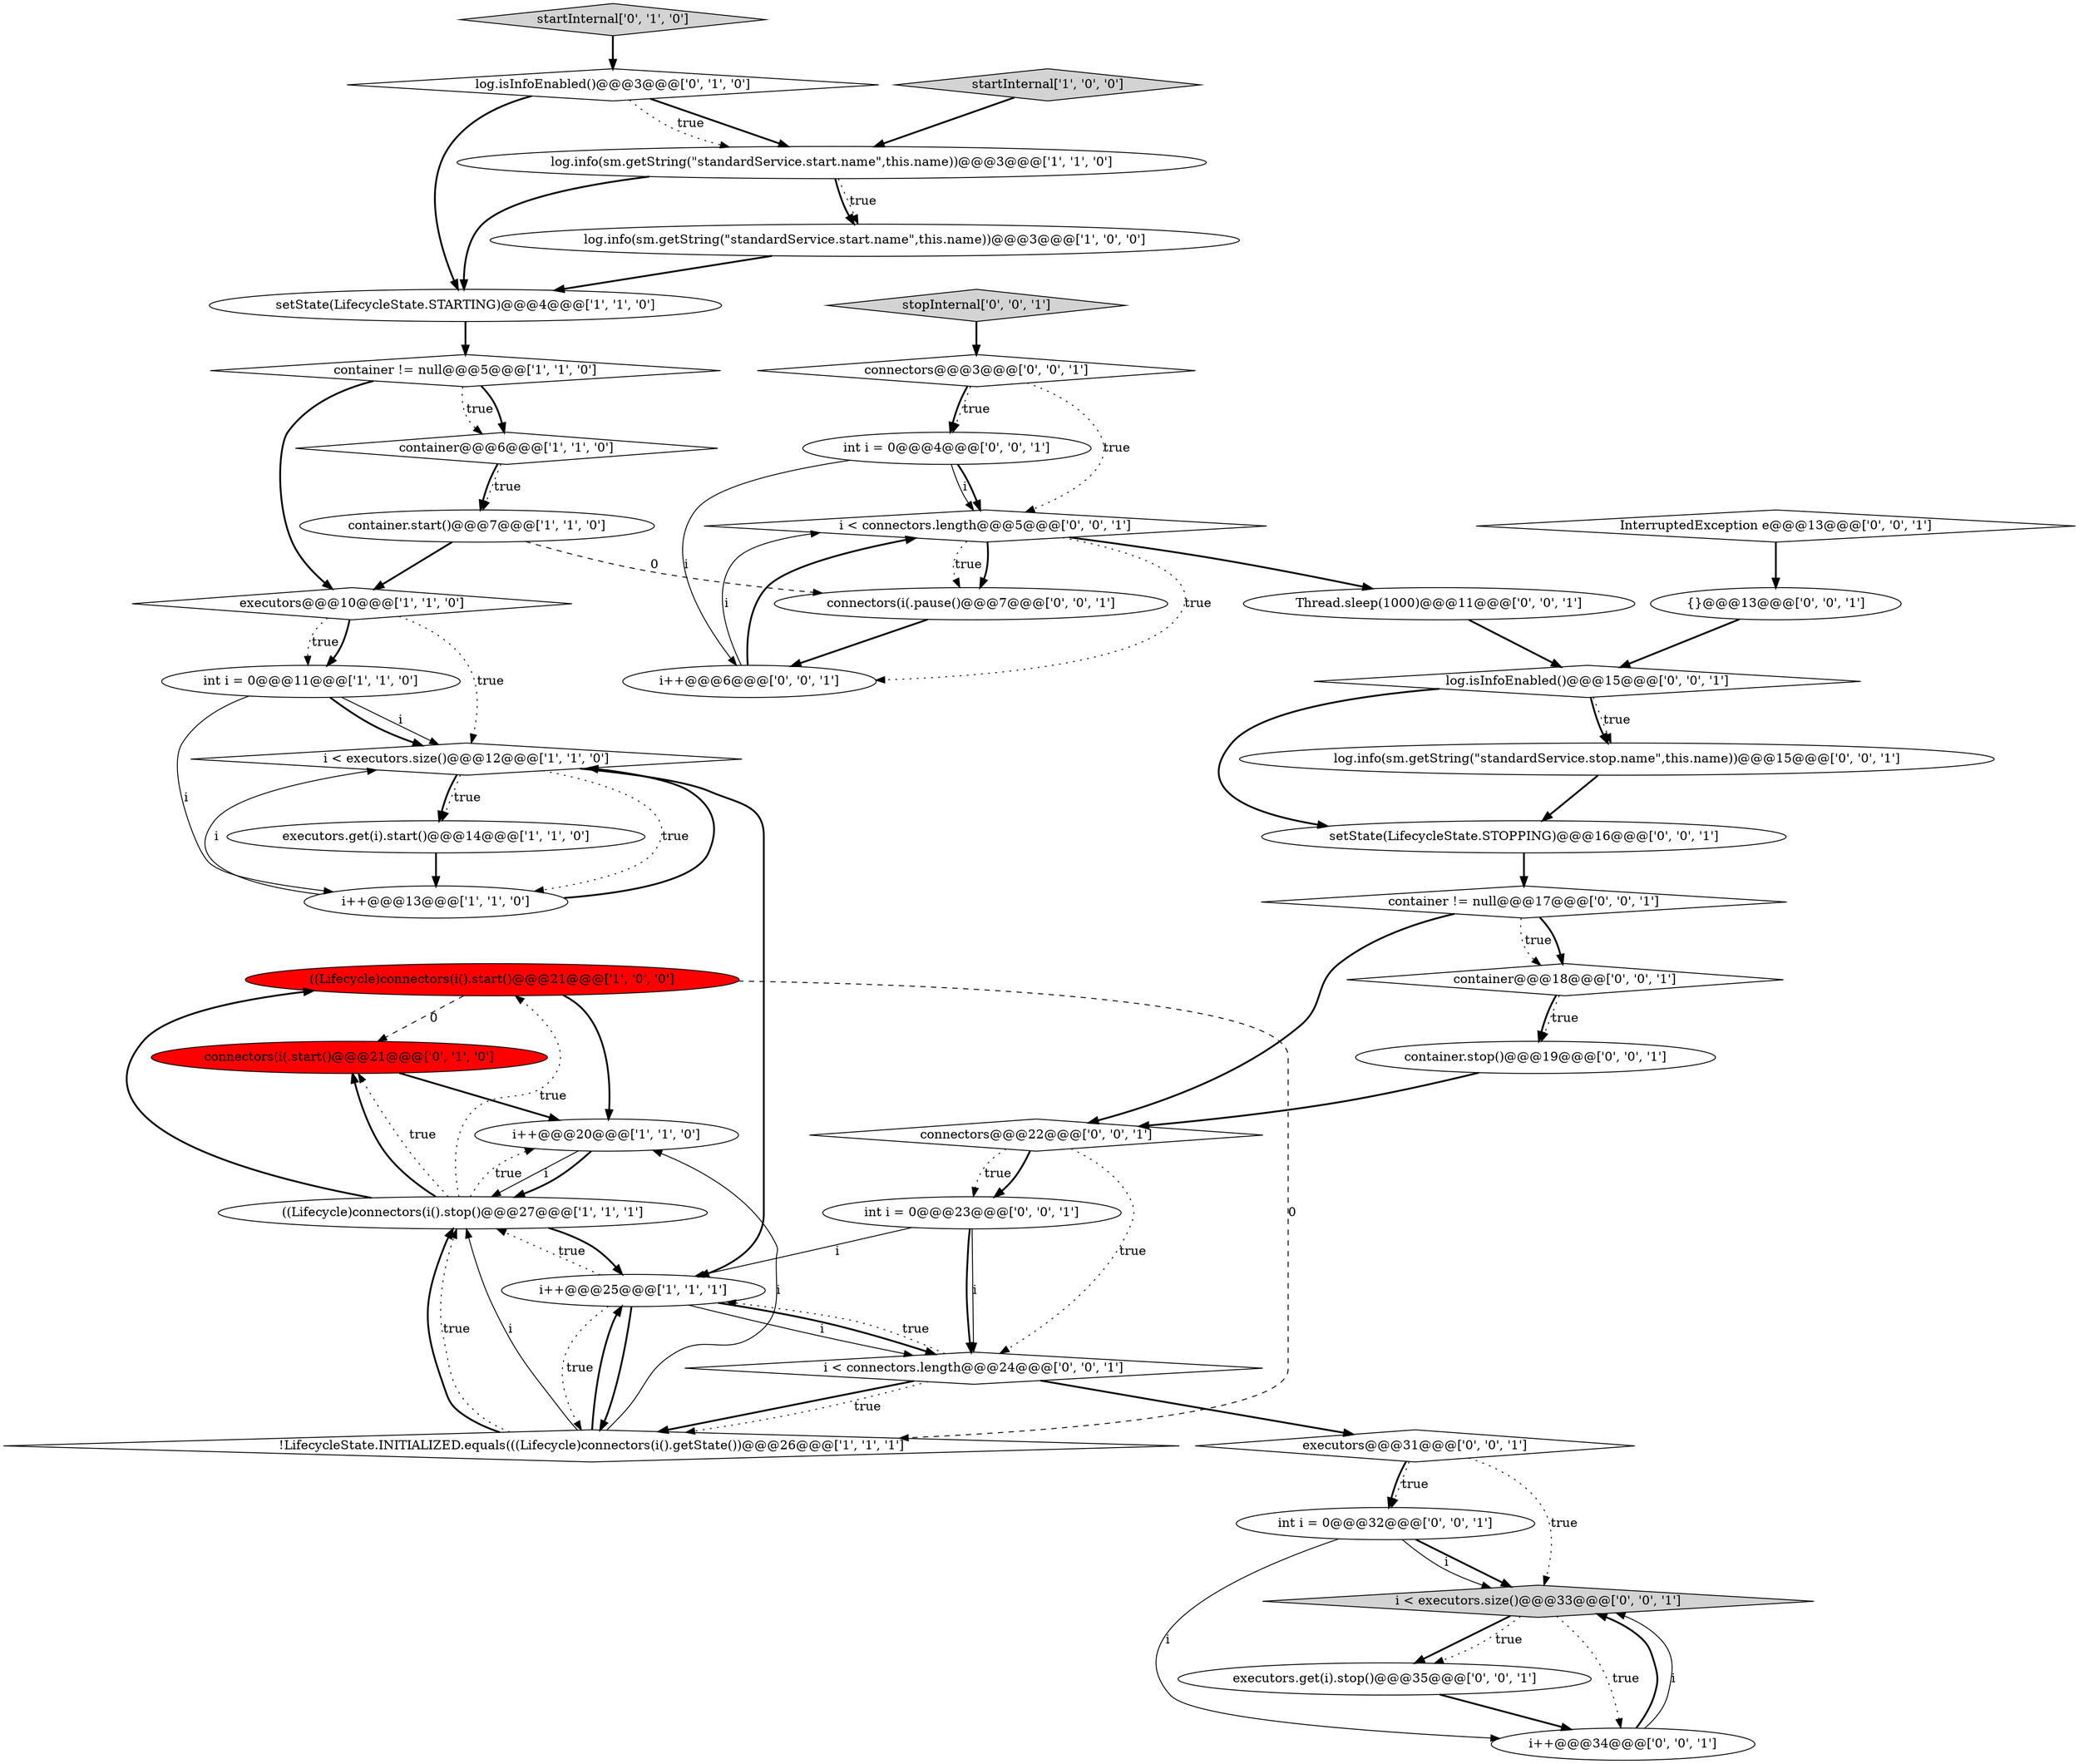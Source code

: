 digraph {
4 [style = filled, label = "((Lifecycle)connectors(i().start()@@@21@@@['1', '0', '0']", fillcolor = red, shape = ellipse image = "AAA1AAABBB1BBB"];
1 [style = filled, label = "container@@@6@@@['1', '1', '0']", fillcolor = white, shape = diamond image = "AAA0AAABBB1BBB"];
10 [style = filled, label = "container.start()@@@7@@@['1', '1', '0']", fillcolor = white, shape = ellipse image = "AAA0AAABBB1BBB"];
2 [style = filled, label = "startInternal['1', '0', '0']", fillcolor = lightgray, shape = diamond image = "AAA0AAABBB1BBB"];
36 [style = filled, label = "i < connectors.length@@@5@@@['0', '0', '1']", fillcolor = white, shape = diamond image = "AAA0AAABBB3BBB"];
16 [style = filled, label = "i < executors.size()@@@12@@@['1', '1', '0']", fillcolor = white, shape = diamond image = "AAA0AAABBB1BBB"];
18 [style = filled, label = "log.isInfoEnabled()@@@3@@@['0', '1', '0']", fillcolor = white, shape = diamond image = "AAA0AAABBB2BBB"];
30 [style = filled, label = "connectors(i(.pause()@@@7@@@['0', '0', '1']", fillcolor = white, shape = ellipse image = "AAA0AAABBB3BBB"];
34 [style = filled, label = "executors@@@31@@@['0', '0', '1']", fillcolor = white, shape = diamond image = "AAA0AAABBB3BBB"];
17 [style = filled, label = "startInternal['0', '1', '0']", fillcolor = lightgray, shape = diamond image = "AAA0AAABBB2BBB"];
14 [style = filled, label = "executors.get(i).start()@@@14@@@['1', '1', '0']", fillcolor = white, shape = ellipse image = "AAA0AAABBB1BBB"];
19 [style = filled, label = "connectors(i(.start()@@@21@@@['0', '1', '0']", fillcolor = red, shape = ellipse image = "AAA1AAABBB2BBB"];
25 [style = filled, label = "container != null@@@17@@@['0', '0', '1']", fillcolor = white, shape = diamond image = "AAA0AAABBB3BBB"];
32 [style = filled, label = "i++@@@34@@@['0', '0', '1']", fillcolor = white, shape = ellipse image = "AAA0AAABBB3BBB"];
11 [style = filled, label = "container != null@@@5@@@['1', '1', '0']", fillcolor = white, shape = diamond image = "AAA0AAABBB1BBB"];
29 [style = filled, label = "connectors@@@22@@@['0', '0', '1']", fillcolor = white, shape = diamond image = "AAA0AAABBB3BBB"];
20 [style = filled, label = "int i = 0@@@23@@@['0', '0', '1']", fillcolor = white, shape = ellipse image = "AAA0AAABBB3BBB"];
15 [style = filled, label = "i++@@@25@@@['1', '1', '1']", fillcolor = white, shape = ellipse image = "AAA0AAABBB1BBB"];
38 [style = filled, label = "connectors@@@3@@@['0', '0', '1']", fillcolor = white, shape = diamond image = "AAA0AAABBB3BBB"];
27 [style = filled, label = "int i = 0@@@4@@@['0', '0', '1']", fillcolor = white, shape = ellipse image = "AAA0AAABBB3BBB"];
39 [style = filled, label = "setState(LifecycleState.STOPPING)@@@16@@@['0', '0', '1']", fillcolor = white, shape = ellipse image = "AAA0AAABBB3BBB"];
31 [style = filled, label = "i < executors.size()@@@33@@@['0', '0', '1']", fillcolor = lightgray, shape = diamond image = "AAA0AAABBB3BBB"];
3 [style = filled, label = "i++@@@20@@@['1', '1', '0']", fillcolor = white, shape = ellipse image = "AAA0AAABBB1BBB"];
0 [style = filled, label = "!LifecycleState.INITIALIZED.equals(((Lifecycle)connectors(i().getState())@@@26@@@['1', '1', '1']", fillcolor = white, shape = diamond image = "AAA0AAABBB1BBB"];
42 [style = filled, label = "container@@@18@@@['0', '0', '1']", fillcolor = white, shape = diamond image = "AAA0AAABBB3BBB"];
6 [style = filled, label = "i++@@@13@@@['1', '1', '0']", fillcolor = white, shape = ellipse image = "AAA0AAABBB1BBB"];
26 [style = filled, label = "log.isInfoEnabled()@@@15@@@['0', '0', '1']", fillcolor = white, shape = diamond image = "AAA0AAABBB3BBB"];
21 [style = filled, label = "stopInternal['0', '0', '1']", fillcolor = lightgray, shape = diamond image = "AAA0AAABBB3BBB"];
37 [style = filled, label = "InterruptedException e@@@13@@@['0', '0', '1']", fillcolor = white, shape = diamond image = "AAA0AAABBB3BBB"];
5 [style = filled, label = "log.info(sm.getString(\"standardService.start.name\",this.name))@@@3@@@['1', '0', '0']", fillcolor = white, shape = ellipse image = "AAA0AAABBB1BBB"];
23 [style = filled, label = "log.info(sm.getString(\"standardService.stop.name\",this.name))@@@15@@@['0', '0', '1']", fillcolor = white, shape = ellipse image = "AAA0AAABBB3BBB"];
40 [style = filled, label = "int i = 0@@@32@@@['0', '0', '1']", fillcolor = white, shape = ellipse image = "AAA0AAABBB3BBB"];
12 [style = filled, label = "log.info(sm.getString(\"standardService.start.name\",this.name))@@@3@@@['1', '1', '0']", fillcolor = white, shape = ellipse image = "AAA0AAABBB1BBB"];
7 [style = filled, label = "int i = 0@@@11@@@['1', '1', '0']", fillcolor = white, shape = ellipse image = "AAA0AAABBB1BBB"];
28 [style = filled, label = "{}@@@13@@@['0', '0', '1']", fillcolor = white, shape = ellipse image = "AAA0AAABBB3BBB"];
33 [style = filled, label = "i < connectors.length@@@24@@@['0', '0', '1']", fillcolor = white, shape = diamond image = "AAA0AAABBB3BBB"];
22 [style = filled, label = "Thread.sleep(1000)@@@11@@@['0', '0', '1']", fillcolor = white, shape = ellipse image = "AAA0AAABBB3BBB"];
9 [style = filled, label = "((Lifecycle)connectors(i().stop()@@@27@@@['1', '1', '1']", fillcolor = white, shape = ellipse image = "AAA0AAABBB1BBB"];
35 [style = filled, label = "container.stop()@@@19@@@['0', '0', '1']", fillcolor = white, shape = ellipse image = "AAA0AAABBB3BBB"];
13 [style = filled, label = "executors@@@10@@@['1', '1', '0']", fillcolor = white, shape = diamond image = "AAA0AAABBB1BBB"];
24 [style = filled, label = "i++@@@6@@@['0', '0', '1']", fillcolor = white, shape = ellipse image = "AAA0AAABBB3BBB"];
41 [style = filled, label = "executors.get(i).stop()@@@35@@@['0', '0', '1']", fillcolor = white, shape = ellipse image = "AAA0AAABBB3BBB"];
8 [style = filled, label = "setState(LifecycleState.STARTING)@@@4@@@['1', '1', '0']", fillcolor = white, shape = ellipse image = "AAA0AAABBB1BBB"];
37->28 [style = bold, label=""];
12->5 [style = bold, label=""];
15->33 [style = solid, label="i"];
11->1 [style = dotted, label="true"];
40->32 [style = solid, label="i"];
25->29 [style = bold, label=""];
29->20 [style = dotted, label="true"];
7->16 [style = solid, label="i"];
0->15 [style = bold, label=""];
15->9 [style = dotted, label="true"];
21->38 [style = bold, label=""];
33->0 [style = bold, label=""];
3->9 [style = solid, label="i"];
15->0 [style = bold, label=""];
11->13 [style = bold, label=""];
7->16 [style = bold, label=""];
16->14 [style = bold, label=""];
7->6 [style = solid, label="i"];
40->31 [style = bold, label=""];
36->24 [style = dotted, label="true"];
8->11 [style = bold, label=""];
19->3 [style = bold, label=""];
6->16 [style = solid, label="i"];
27->36 [style = solid, label="i"];
4->3 [style = bold, label=""];
41->32 [style = bold, label=""];
18->12 [style = bold, label=""];
26->23 [style = dotted, label="true"];
13->7 [style = dotted, label="true"];
20->33 [style = solid, label="i"];
36->30 [style = bold, label=""];
29->20 [style = bold, label=""];
34->31 [style = dotted, label="true"];
25->42 [style = dotted, label="true"];
16->14 [style = dotted, label="true"];
31->41 [style = bold, label=""];
9->4 [style = dotted, label="true"];
27->24 [style = solid, label="i"];
31->41 [style = dotted, label="true"];
39->25 [style = bold, label=""];
14->6 [style = bold, label=""];
9->3 [style = dotted, label="true"];
32->31 [style = bold, label=""];
20->15 [style = solid, label="i"];
15->33 [style = bold, label=""];
22->26 [style = bold, label=""];
33->0 [style = dotted, label="true"];
13->16 [style = dotted, label="true"];
30->24 [style = bold, label=""];
40->31 [style = solid, label="i"];
1->10 [style = dotted, label="true"];
35->29 [style = bold, label=""];
34->40 [style = bold, label=""];
38->27 [style = dotted, label="true"];
4->0 [style = dashed, label="0"];
38->27 [style = bold, label=""];
28->26 [style = bold, label=""];
15->0 [style = dotted, label="true"];
3->9 [style = bold, label=""];
9->19 [style = dotted, label="true"];
10->30 [style = dashed, label="0"];
32->31 [style = solid, label="i"];
10->13 [style = bold, label=""];
12->8 [style = bold, label=""];
0->3 [style = solid, label="i"];
23->39 [style = bold, label=""];
9->19 [style = bold, label=""];
25->42 [style = bold, label=""];
4->19 [style = dashed, label="0"];
18->8 [style = bold, label=""];
0->9 [style = dotted, label="true"];
36->30 [style = dotted, label="true"];
38->36 [style = dotted, label="true"];
34->40 [style = dotted, label="true"];
0->9 [style = solid, label="i"];
16->15 [style = bold, label=""];
5->8 [style = bold, label=""];
0->9 [style = bold, label=""];
27->36 [style = bold, label=""];
11->1 [style = bold, label=""];
9->4 [style = bold, label=""];
26->39 [style = bold, label=""];
2->12 [style = bold, label=""];
20->33 [style = bold, label=""];
31->32 [style = dotted, label="true"];
42->35 [style = bold, label=""];
24->36 [style = solid, label="i"];
24->36 [style = bold, label=""];
18->12 [style = dotted, label="true"];
33->15 [style = dotted, label="true"];
12->5 [style = dotted, label="true"];
6->16 [style = bold, label=""];
13->7 [style = bold, label=""];
9->15 [style = bold, label=""];
26->23 [style = bold, label=""];
42->35 [style = dotted, label="true"];
29->33 [style = dotted, label="true"];
1->10 [style = bold, label=""];
33->34 [style = bold, label=""];
17->18 [style = bold, label=""];
16->6 [style = dotted, label="true"];
36->22 [style = bold, label=""];
}
